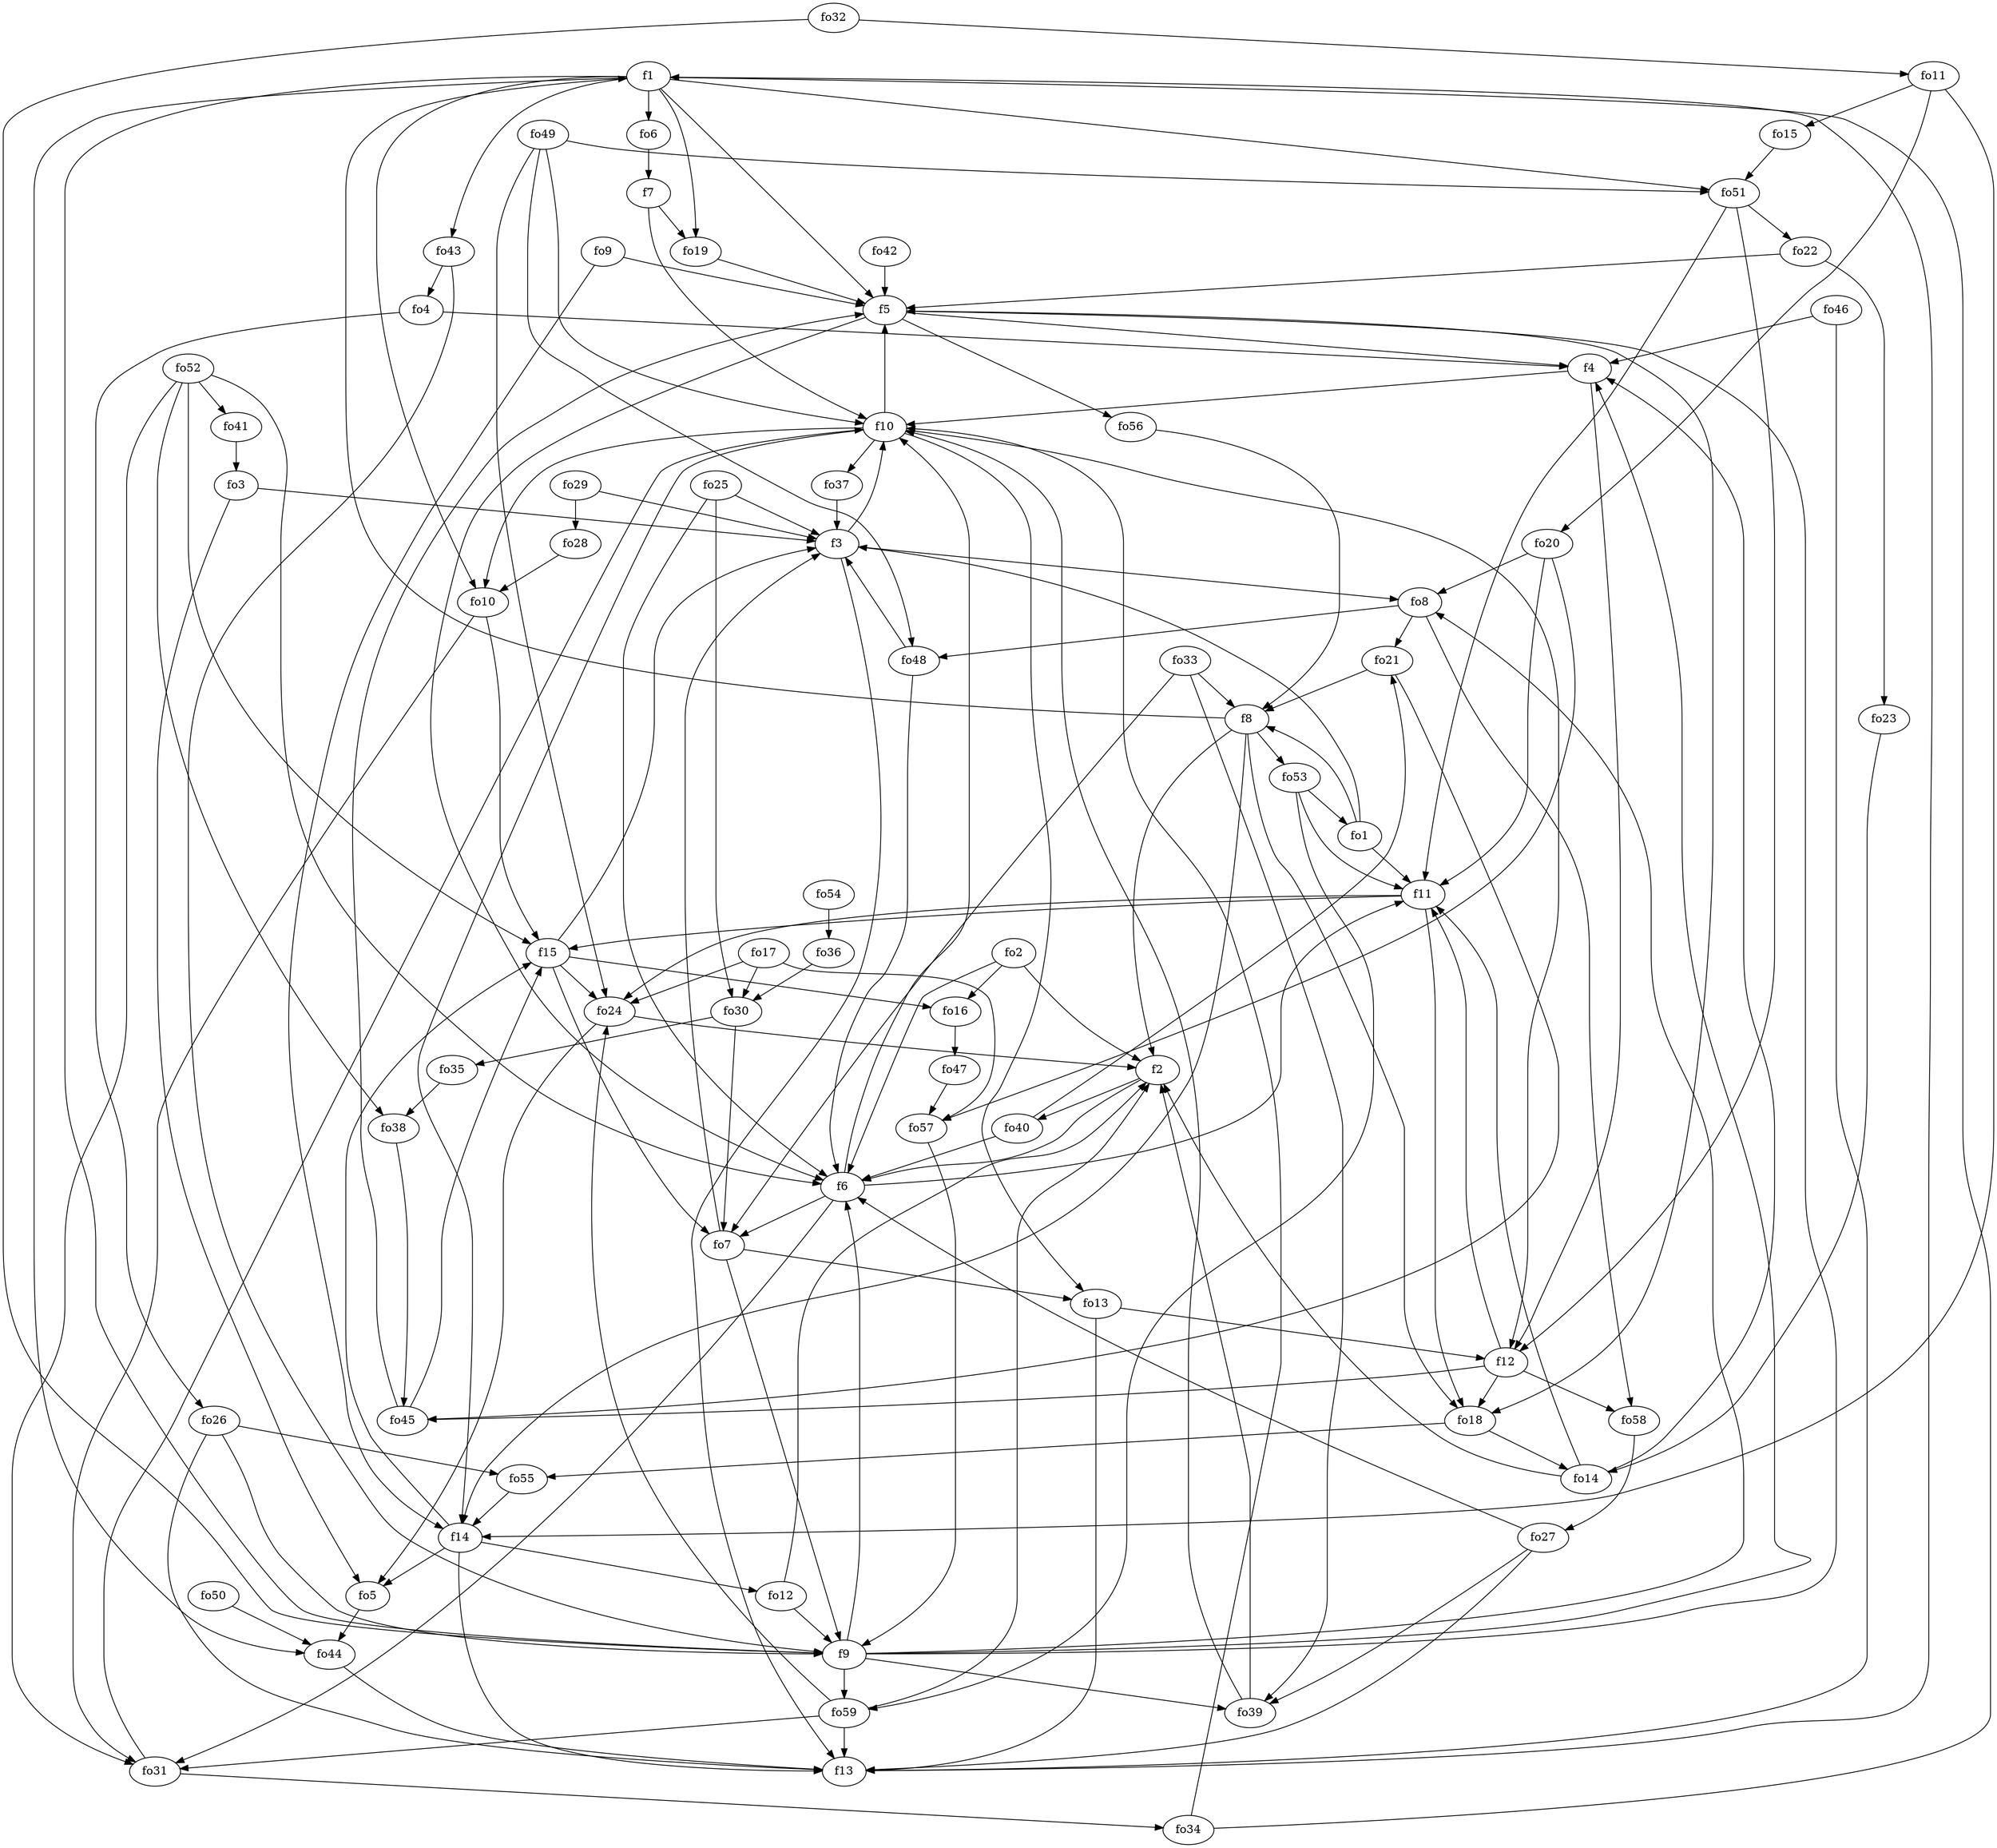 strict digraph  {
f1;
f2;
f3;
f4;
f5;
f6;
f7;
f8;
f9;
f10;
f11;
f12;
f13;
f14;
f15;
fo1;
fo2;
fo3;
fo4;
fo5;
fo6;
fo7;
fo8;
fo9;
fo10;
fo11;
fo12;
fo13;
fo14;
fo15;
fo16;
fo17;
fo18;
fo19;
fo20;
fo21;
fo22;
fo23;
fo24;
fo25;
fo26;
fo27;
fo28;
fo29;
fo30;
fo31;
fo32;
fo33;
fo34;
fo35;
fo36;
fo37;
fo38;
fo39;
fo40;
fo41;
fo42;
fo43;
fo44;
fo45;
fo46;
fo47;
fo48;
fo49;
fo50;
fo51;
fo52;
fo53;
fo54;
fo55;
fo56;
fo57;
fo58;
fo59;
f1 -> fo51  [weight=2];
f1 -> fo19  [weight=2];
f1 -> fo6  [weight=2];
f1 -> fo10  [weight=2];
f1 -> fo44  [weight=2];
f1 -> f9  [weight=2];
f1 -> f5  [weight=2];
f1 -> fo43  [weight=2];
f2 -> f6  [weight=2];
f2 -> fo40  [weight=2];
f3 -> f10  [weight=2];
f3 -> f13  [weight=2];
f3 -> fo8  [weight=2];
f4 -> f10  [weight=2];
f4 -> f12  [weight=2];
f5 -> f6  [weight=2];
f5 -> fo56  [weight=2];
f5 -> f4  [weight=2];
f5 -> fo18  [weight=2];
f6 -> f10  [weight=2];
f6 -> fo31  [weight=2];
f6 -> f11  [weight=2];
f6 -> fo7  [weight=2];
f7 -> f10  [weight=2];
f7 -> fo19  [weight=2];
f8 -> f2  [weight=2];
f8 -> f1  [weight=2];
f8 -> fo18  [weight=2];
f8 -> f14  [weight=2];
f8 -> fo53  [weight=2];
f9 -> f5  [weight=2];
f9 -> fo59  [weight=2];
f9 -> fo39  [weight=2];
f9 -> f6  [weight=2];
f9 -> f4  [weight=2];
f9 -> fo8  [weight=2];
f10 -> f5  [weight=2];
f10 -> fo37  [weight=2];
f10 -> f12  [weight=2];
f10 -> fo10  [weight=2];
f10 -> fo13  [weight=2];
f10 -> f14  [weight=2];
f11 -> fo18  [weight=2];
f11 -> f15  [weight=2];
f11 -> fo24  [weight=2];
f12 -> fo18  [weight=2];
f12 -> fo45  [weight=2];
f12 -> fo58  [weight=2];
f12 -> f11  [weight=2];
f13 -> f1  [weight=2];
f14 -> f15  [weight=2];
f14 -> f13  [weight=2];
f14 -> fo5  [weight=2];
f14 -> fo12  [weight=2];
f15 -> fo16  [weight=2];
f15 -> fo7  [weight=2];
f15 -> fo24  [weight=2];
f15 -> f3  [weight=2];
fo1 -> f3  [weight=2];
fo1 -> f8  [weight=2];
fo1 -> f11  [weight=2];
fo2 -> fo16  [weight=2];
fo2 -> f2  [weight=2];
fo2 -> f6  [weight=2];
fo3 -> fo5  [weight=2];
fo3 -> f3  [weight=2];
fo4 -> f4  [weight=2];
fo4 -> fo26  [weight=2];
fo5 -> fo44  [weight=2];
fo6 -> f7  [weight=2];
fo7 -> f3  [weight=2];
fo7 -> f9  [weight=2];
fo7 -> fo13  [weight=2];
fo8 -> fo58  [weight=2];
fo8 -> fo48  [weight=2];
fo8 -> fo21  [weight=2];
fo9 -> f14  [weight=2];
fo9 -> f5  [weight=2];
fo10 -> fo31  [weight=2];
fo10 -> f15  [weight=2];
fo11 -> f14  [weight=2];
fo11 -> fo20  [weight=2];
fo11 -> fo15  [weight=2];
fo12 -> f2  [weight=2];
fo12 -> f9  [weight=2];
fo13 -> f13  [weight=2];
fo13 -> f12  [weight=2];
fo14 -> f2  [weight=2];
fo14 -> f11  [weight=2];
fo14 -> f4  [weight=2];
fo15 -> fo51  [weight=2];
fo16 -> fo47  [weight=2];
fo17 -> fo30  [weight=2];
fo17 -> fo24  [weight=2];
fo17 -> fo57  [weight=2];
fo18 -> fo14  [weight=2];
fo18 -> fo55  [weight=2];
fo19 -> f5  [weight=2];
fo20 -> f11  [weight=2];
fo20 -> fo8  [weight=2];
fo20 -> fo57  [weight=2];
fo21 -> f8  [weight=2];
fo21 -> fo45  [weight=2];
fo22 -> fo23  [weight=2];
fo22 -> f5  [weight=2];
fo23 -> fo14  [weight=2];
fo24 -> fo5  [weight=2];
fo24 -> f2  [weight=2];
fo25 -> fo30  [weight=2];
fo25 -> f6  [weight=2];
fo25 -> f3  [weight=2];
fo26 -> fo55  [weight=2];
fo26 -> f9  [weight=2];
fo26 -> f13  [weight=2];
fo27 -> f13  [weight=2];
fo27 -> fo39  [weight=2];
fo27 -> f6  [weight=2];
fo28 -> fo10  [weight=2];
fo29 -> fo28  [weight=2];
fo29 -> f3  [weight=2];
fo30 -> fo7  [weight=2];
fo30 -> fo35  [weight=2];
fo31 -> fo34  [weight=2];
fo31 -> f10  [weight=2];
fo32 -> f9  [weight=2];
fo32 -> fo11  [weight=2];
fo33 -> fo7  [weight=2];
fo33 -> f8  [weight=2];
fo33 -> fo39  [weight=2];
fo34 -> f10  [weight=2];
fo34 -> f1  [weight=2];
fo35 -> fo38  [weight=2];
fo36 -> fo30  [weight=2];
fo37 -> f3  [weight=2];
fo38 -> fo45  [weight=2];
fo39 -> f10  [weight=2];
fo39 -> f2  [weight=2];
fo40 -> fo21  [weight=2];
fo40 -> f6  [weight=2];
fo41 -> fo3  [weight=2];
fo42 -> f5  [weight=2];
fo43 -> fo4  [weight=2];
fo43 -> f9  [weight=2];
fo44 -> f13  [weight=2];
fo45 -> f5  [weight=2];
fo45 -> f15  [weight=2];
fo46 -> f4  [weight=2];
fo46 -> f13  [weight=2];
fo47 -> fo57  [weight=2];
fo48 -> f6  [weight=2];
fo48 -> f3  [weight=2];
fo49 -> f10  [weight=2];
fo49 -> fo24  [weight=2];
fo49 -> fo48  [weight=2];
fo49 -> fo51  [weight=2];
fo50 -> fo44  [weight=2];
fo51 -> fo22  [weight=2];
fo51 -> f12  [weight=2];
fo51 -> f11  [weight=2];
fo52 -> f15  [weight=2];
fo52 -> fo38  [weight=2];
fo52 -> f6  [weight=2];
fo52 -> fo41  [weight=2];
fo52 -> fo31  [weight=2];
fo53 -> fo59  [weight=2];
fo53 -> fo1  [weight=2];
fo53 -> f11  [weight=2];
fo54 -> fo36  [weight=2];
fo55 -> f14  [weight=2];
fo56 -> f8  [weight=2];
fo57 -> f9  [weight=2];
fo58 -> fo27  [weight=2];
fo59 -> f13  [weight=2];
fo59 -> f2  [weight=2];
fo59 -> fo24  [weight=2];
fo59 -> fo31  [weight=2];
}
